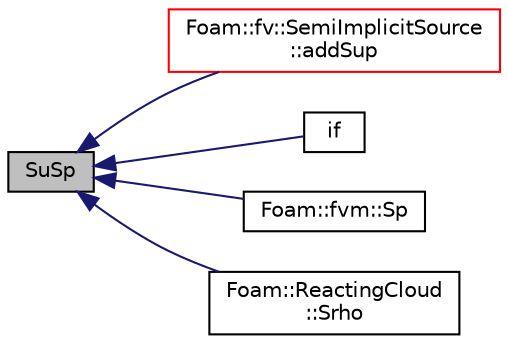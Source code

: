 digraph "SuSp"
{
  bgcolor="transparent";
  edge [fontname="Helvetica",fontsize="10",labelfontname="Helvetica",labelfontsize="10"];
  node [fontname="Helvetica",fontsize="10",shape=record];
  rankdir="LR";
  Node1 [label="SuSp",height=0.2,width=0.4,color="black", fillcolor="grey75", style="filled", fontcolor="black"];
  Node1 -> Node2 [dir="back",color="midnightblue",fontsize="10",style="solid",fontname="Helvetica"];
  Node2 [label="Foam::fv::SemiImplicitSource\l::addSup",height=0.2,width=0.4,color="red",URL="$a02277.html#a1ee48a8055fa0cf69ffb5ed424c93bb5",tooltip="Add explicit contribution to equation. "];
  Node1 -> Node3 [dir="back",color="midnightblue",fontsize="10",style="solid",fontname="Helvetica"];
  Node3 [label="if",height=0.2,width=0.4,color="black",URL="$a03065.html#a5cfa46c5a5f5268b0c52864fef203093"];
  Node1 -> Node4 [dir="back",color="midnightblue",fontsize="10",style="solid",fontname="Helvetica"];
  Node4 [label="Foam::fvm::Sp",height=0.2,width=0.4,color="black",URL="$a10793.html#aa1cf1687a018d73a0a6f9d2cf8634bd0"];
  Node1 -> Node5 [dir="back",color="midnightblue",fontsize="10",style="solid",fontname="Helvetica"];
  Node5 [label="Foam::ReactingCloud\l::Srho",height=0.2,width=0.4,color="black",URL="$a02084.html#a9724e2cab9eac6dc40310ce0553f5c7d",tooltip="Return total mass source term [kg/m3/s]. "];
}
